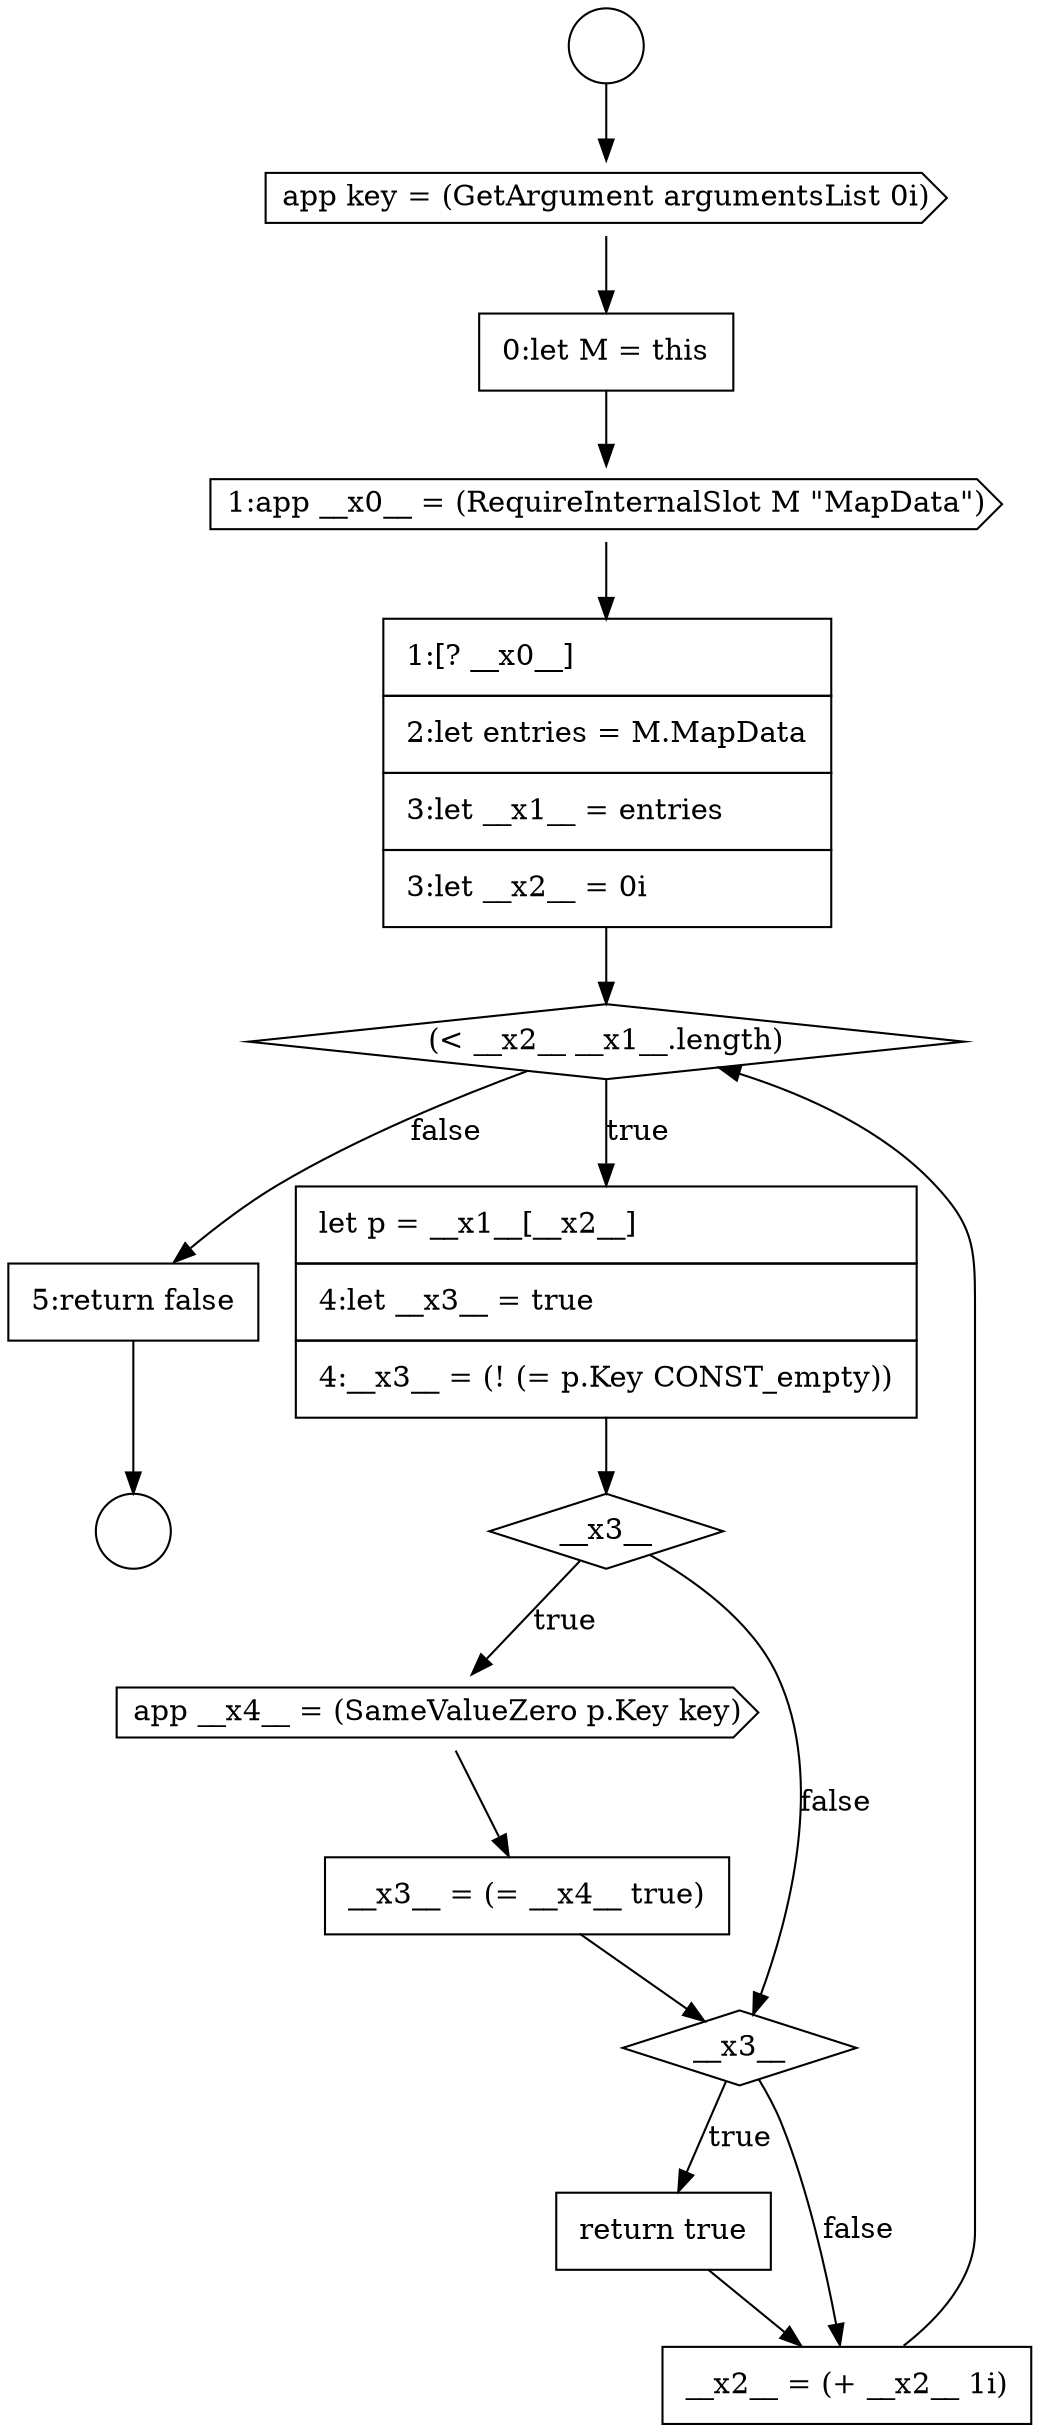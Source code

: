 digraph {
  node17390 [shape=none, margin=0, label=<<font color="black">
    <table border="0" cellborder="1" cellspacing="0" cellpadding="10">
      <tr><td align="left">5:return false</td></tr>
    </table>
  </font>> color="black" fillcolor="white" style=filled]
  node17385 [shape=cds, label=<<font color="black">app __x4__ = (SameValueZero p.Key key)</font>> color="black" fillcolor="white" style=filled]
  node17377 [shape=circle label=" " color="black" fillcolor="white" style=filled]
  node17382 [shape=diamond, label=<<font color="black">(&lt; __x2__ __x1__.length)</font>> color="black" fillcolor="white" style=filled]
  node17379 [shape=none, margin=0, label=<<font color="black">
    <table border="0" cellborder="1" cellspacing="0" cellpadding="10">
      <tr><td align="left">0:let M = this</td></tr>
    </table>
  </font>> color="black" fillcolor="white" style=filled]
  node17388 [shape=none, margin=0, label=<<font color="black">
    <table border="0" cellborder="1" cellspacing="0" cellpadding="10">
      <tr><td align="left">return true</td></tr>
    </table>
  </font>> color="black" fillcolor="white" style=filled]
  node17380 [shape=cds, label=<<font color="black">1:app __x0__ = (RequireInternalSlot M &quot;MapData&quot;)</font>> color="black" fillcolor="white" style=filled]
  node17384 [shape=diamond, label=<<font color="black">__x3__</font>> color="black" fillcolor="white" style=filled]
  node17387 [shape=diamond, label=<<font color="black">__x3__</font>> color="black" fillcolor="white" style=filled]
  node17381 [shape=none, margin=0, label=<<font color="black">
    <table border="0" cellborder="1" cellspacing="0" cellpadding="10">
      <tr><td align="left">1:[? __x0__]</td></tr>
      <tr><td align="left">2:let entries = M.MapData</td></tr>
      <tr><td align="left">3:let __x1__ = entries</td></tr>
      <tr><td align="left">3:let __x2__ = 0i</td></tr>
    </table>
  </font>> color="black" fillcolor="white" style=filled]
  node17386 [shape=none, margin=0, label=<<font color="black">
    <table border="0" cellborder="1" cellspacing="0" cellpadding="10">
      <tr><td align="left">__x3__ = (= __x4__ true)</td></tr>
    </table>
  </font>> color="black" fillcolor="white" style=filled]
  node17389 [shape=none, margin=0, label=<<font color="black">
    <table border="0" cellborder="1" cellspacing="0" cellpadding="10">
      <tr><td align="left">__x2__ = (+ __x2__ 1i)</td></tr>
    </table>
  </font>> color="black" fillcolor="white" style=filled]
  node17378 [shape=cds, label=<<font color="black">app key = (GetArgument argumentsList 0i)</font>> color="black" fillcolor="white" style=filled]
  node17383 [shape=none, margin=0, label=<<font color="black">
    <table border="0" cellborder="1" cellspacing="0" cellpadding="10">
      <tr><td align="left">let p = __x1__[__x2__]</td></tr>
      <tr><td align="left">4:let __x3__ = true</td></tr>
      <tr><td align="left">4:__x3__ = (! (= p.Key CONST_empty))</td></tr>
    </table>
  </font>> color="black" fillcolor="white" style=filled]
  node17376 [shape=circle label=" " color="black" fillcolor="white" style=filled]
  node17390 -> node17377 [ color="black"]
  node17385 -> node17386 [ color="black"]
  node17389 -> node17382 [ color="black"]
  node17379 -> node17380 [ color="black"]
  node17381 -> node17382 [ color="black"]
  node17382 -> node17383 [label=<<font color="black">true</font>> color="black"]
  node17382 -> node17390 [label=<<font color="black">false</font>> color="black"]
  node17388 -> node17389 [ color="black"]
  node17387 -> node17388 [label=<<font color="black">true</font>> color="black"]
  node17387 -> node17389 [label=<<font color="black">false</font>> color="black"]
  node17384 -> node17385 [label=<<font color="black">true</font>> color="black"]
  node17384 -> node17387 [label=<<font color="black">false</font>> color="black"]
  node17376 -> node17378 [ color="black"]
  node17380 -> node17381 [ color="black"]
  node17383 -> node17384 [ color="black"]
  node17386 -> node17387 [ color="black"]
  node17378 -> node17379 [ color="black"]
}
